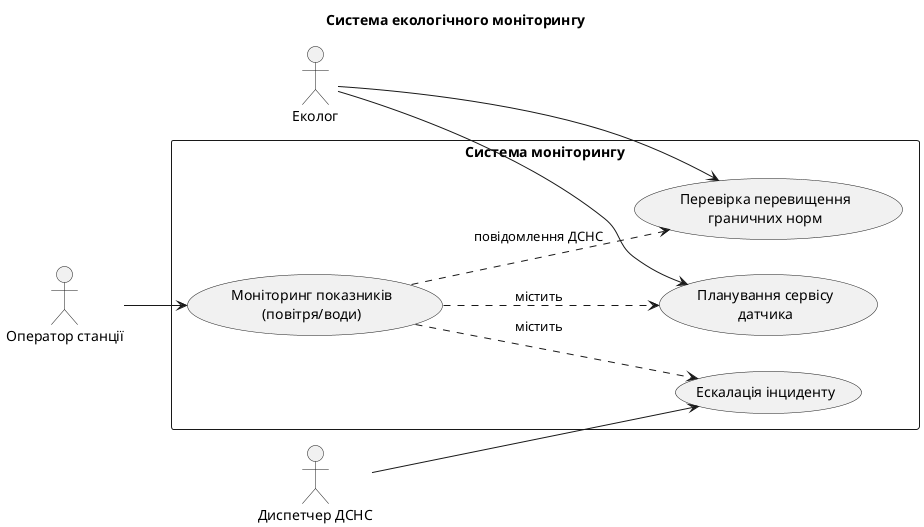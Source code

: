 @startuml
title Система екологічного моніторингу
left to right direction

actor "Еколог" as Ecologist
actor "Оператор станції" as Operator
actor "Диспетчер ДСНС" as Dispatcher

rectangle "Система моніторингу" {
  usecase UC1 as "Перевірка перевищення\nграничних норм"
  usecase UC2 as "Планування сервісу\nдатчика"
  usecase UC3 as "Моніторинг показників\n(повітря/води)"
  usecase UC4 as "Ескалація інциденту"
}

' Прямі зв’язки акторів
Ecologist --> UC1
Ecologist --> UC2
Operator --> UC3
Dispatcher --> UC4

' Пунктирні зв’язки всередині системи
UC3 ..> UC1 : повідомлення ДСНС
UC3 ..> UC2 : містить
UC3 ..> UC4 : містить

@enduml
